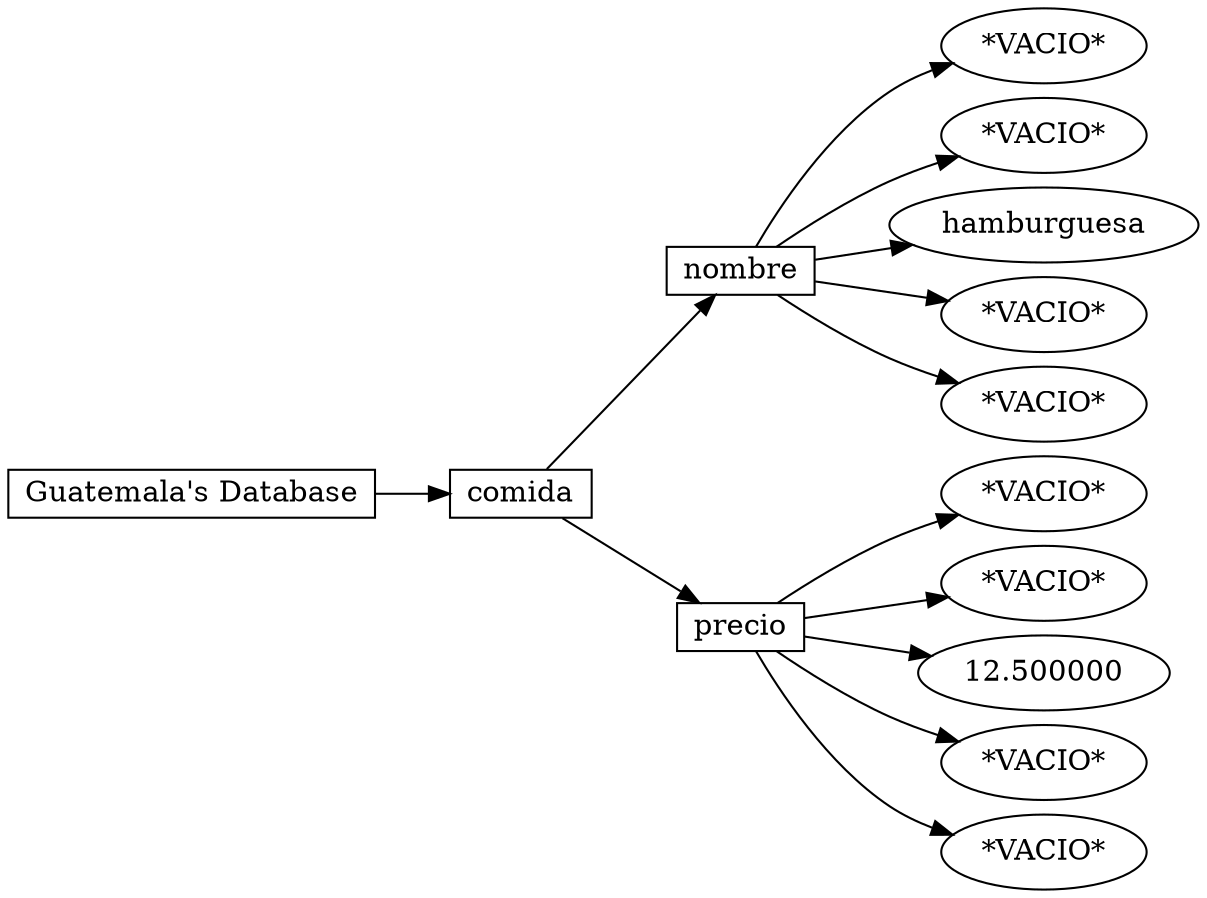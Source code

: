 digraph G {
     nodesep=.1;
     rankdir=LR;
     node0 [label="Guatemala's Database", shape=record, height=.1];
     node0 -> node1;
     node1 [label="comida", shape=record, height=.1];
     node1 -> node2;
     node2 [label="nombre", shape=record, height=.1];
     node2 -> node3;
     node3 [label="*VACIO*"];
     node2 -> node4;
     node4 [label="*VACIO*"];
     node2 -> node5;
     node5 [label="hamburguesa"];
     node2 -> node6;
     node6 [label="*VACIO*"];
     node2 -> node7;
     node7 [label="*VACIO*"];
     node1 -> node8;
     node8 [label="precio", shape=record, height=.1];
     node8 -> node9;
     node9 [label="*VACIO*"];
     node8 -> node10;
     node10 [label="*VACIO*"];
     node8 -> node11;
     node11 [label="12.500000"];
     node8 -> node12;
     node12 [label="*VACIO*"];
     node8 -> node13;
     node13 [label="*VACIO*"];
}